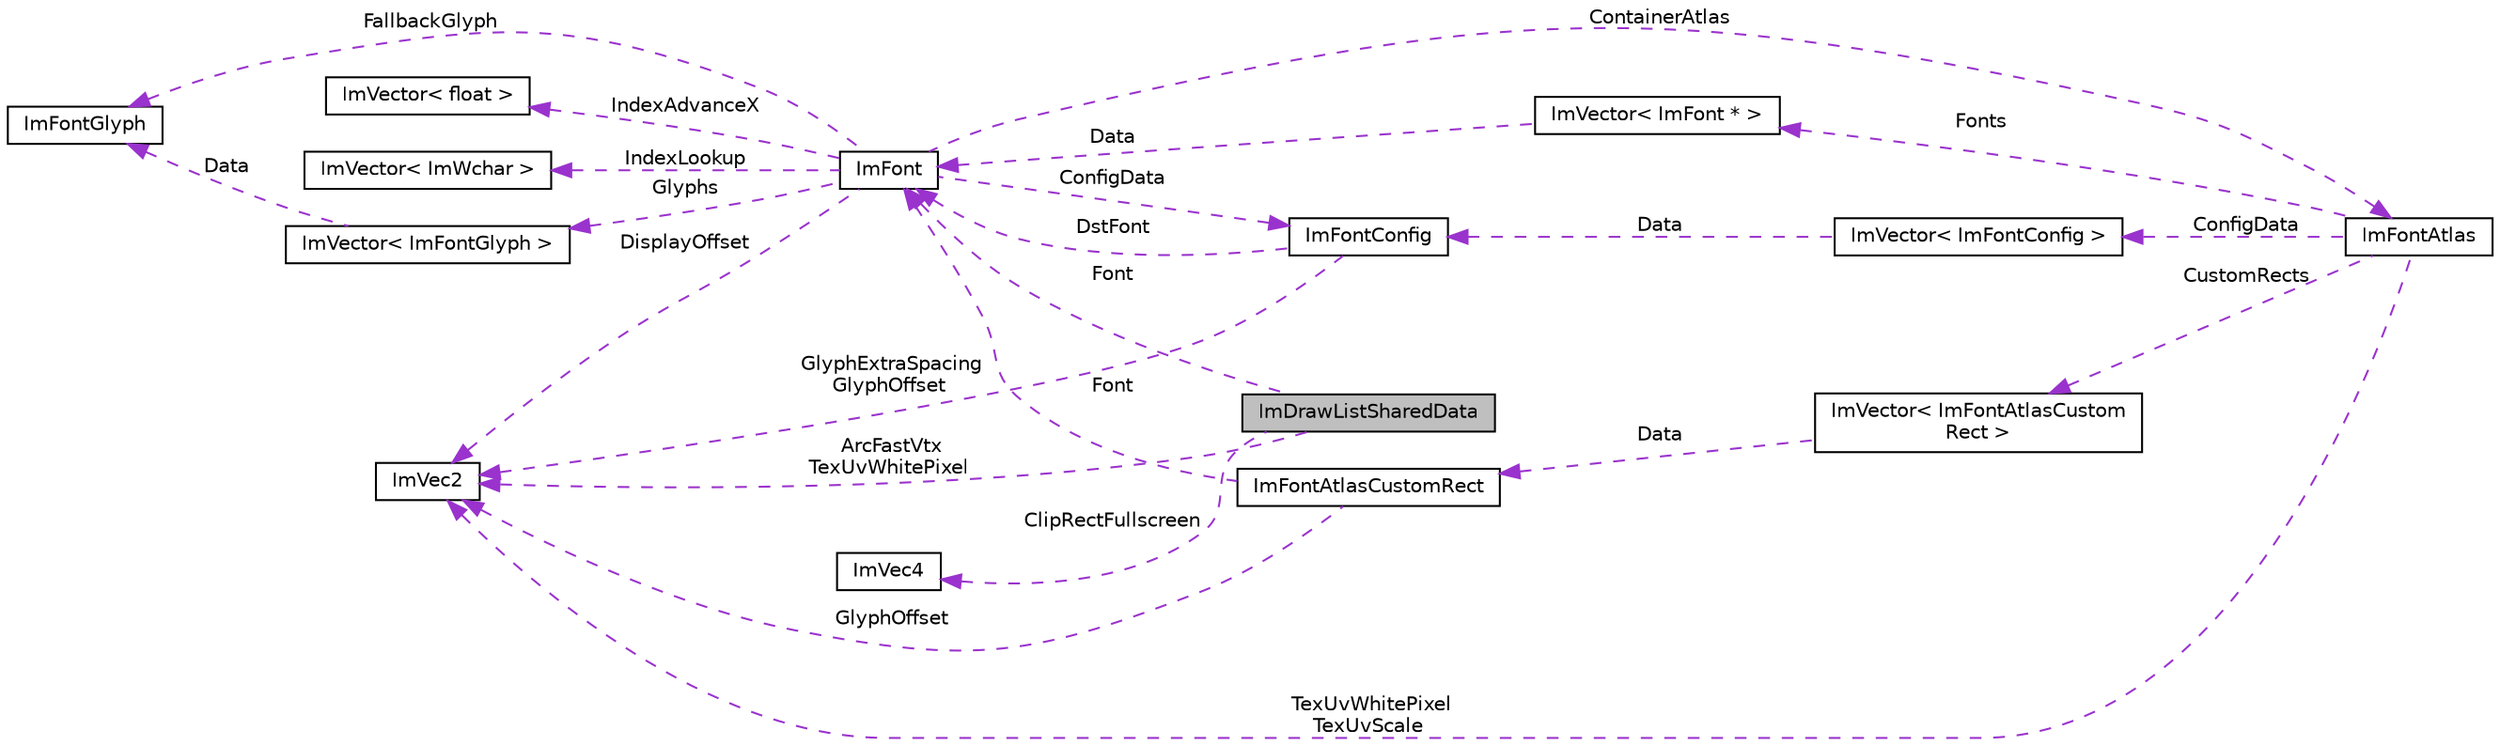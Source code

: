 digraph "ImDrawListSharedData"
{
 // LATEX_PDF_SIZE
  edge [fontname="Helvetica",fontsize="10",labelfontname="Helvetica",labelfontsize="10"];
  node [fontname="Helvetica",fontsize="10",shape=record];
  rankdir="LR";
  Node1 [label="ImDrawListSharedData",height=0.2,width=0.4,color="black", fillcolor="grey75", style="filled", fontcolor="black",tooltip=" "];
  Node2 -> Node1 [dir="back",color="darkorchid3",fontsize="10",style="dashed",label=" ArcFastVtx\nTexUvWhitePixel" ,fontname="Helvetica"];
  Node2 [label="ImVec2",height=0.2,width=0.4,color="black", fillcolor="white", style="filled",URL="$struct_im_vec2.html",tooltip=" "];
  Node3 -> Node1 [dir="back",color="darkorchid3",fontsize="10",style="dashed",label=" ClipRectFullscreen" ,fontname="Helvetica"];
  Node3 [label="ImVec4",height=0.2,width=0.4,color="black", fillcolor="white", style="filled",URL="$struct_im_vec4.html",tooltip=" "];
  Node4 -> Node1 [dir="back",color="darkorchid3",fontsize="10",style="dashed",label=" Font" ,fontname="Helvetica"];
  Node4 [label="ImFont",height=0.2,width=0.4,color="black", fillcolor="white", style="filled",URL="$struct_im_font.html",tooltip=" "];
  Node5 -> Node4 [dir="back",color="darkorchid3",fontsize="10",style="dashed",label=" Glyphs" ,fontname="Helvetica"];
  Node5 [label="ImVector\< ImFontGlyph \>",height=0.2,width=0.4,color="black", fillcolor="white", style="filled",URL="$struct_im_vector.html",tooltip=" "];
  Node6 -> Node5 [dir="back",color="darkorchid3",fontsize="10",style="dashed",label=" Data" ,fontname="Helvetica"];
  Node6 [label="ImFontGlyph",height=0.2,width=0.4,color="black", fillcolor="white", style="filled",URL="$struct_im_font_glyph.html",tooltip=" "];
  Node2 -> Node4 [dir="back",color="darkorchid3",fontsize="10",style="dashed",label=" DisplayOffset" ,fontname="Helvetica"];
  Node7 -> Node4 [dir="back",color="darkorchid3",fontsize="10",style="dashed",label=" ConfigData" ,fontname="Helvetica"];
  Node7 [label="ImFontConfig",height=0.2,width=0.4,color="black", fillcolor="white", style="filled",URL="$struct_im_font_config.html",tooltip=" "];
  Node2 -> Node7 [dir="back",color="darkorchid3",fontsize="10",style="dashed",label=" GlyphExtraSpacing\nGlyphOffset" ,fontname="Helvetica"];
  Node4 -> Node7 [dir="back",color="darkorchid3",fontsize="10",style="dashed",label=" DstFont" ,fontname="Helvetica"];
  Node6 -> Node4 [dir="back",color="darkorchid3",fontsize="10",style="dashed",label=" FallbackGlyph" ,fontname="Helvetica"];
  Node8 -> Node4 [dir="back",color="darkorchid3",fontsize="10",style="dashed",label=" ContainerAtlas" ,fontname="Helvetica"];
  Node8 [label="ImFontAtlas",height=0.2,width=0.4,color="black", fillcolor="white", style="filled",URL="$struct_im_font_atlas.html",tooltip=" "];
  Node9 -> Node8 [dir="back",color="darkorchid3",fontsize="10",style="dashed",label=" Fonts" ,fontname="Helvetica"];
  Node9 [label="ImVector\< ImFont * \>",height=0.2,width=0.4,color="black", fillcolor="white", style="filled",URL="$struct_im_vector.html",tooltip=" "];
  Node4 -> Node9 [dir="back",color="darkorchid3",fontsize="10",style="dashed",label=" Data" ,fontname="Helvetica"];
  Node2 -> Node8 [dir="back",color="darkorchid3",fontsize="10",style="dashed",label=" TexUvWhitePixel\nTexUvScale" ,fontname="Helvetica"];
  Node10 -> Node8 [dir="back",color="darkorchid3",fontsize="10",style="dashed",label=" ConfigData" ,fontname="Helvetica"];
  Node10 [label="ImVector\< ImFontConfig \>",height=0.2,width=0.4,color="black", fillcolor="white", style="filled",URL="$struct_im_vector.html",tooltip=" "];
  Node7 -> Node10 [dir="back",color="darkorchid3",fontsize="10",style="dashed",label=" Data" ,fontname="Helvetica"];
  Node11 -> Node8 [dir="back",color="darkorchid3",fontsize="10",style="dashed",label=" CustomRects" ,fontname="Helvetica"];
  Node11 [label="ImVector\< ImFontAtlasCustom\lRect \>",height=0.2,width=0.4,color="black", fillcolor="white", style="filled",URL="$struct_im_vector.html",tooltip=" "];
  Node12 -> Node11 [dir="back",color="darkorchid3",fontsize="10",style="dashed",label=" Data" ,fontname="Helvetica"];
  Node12 [label="ImFontAtlasCustomRect",height=0.2,width=0.4,color="black", fillcolor="white", style="filled",URL="$struct_im_font_atlas_custom_rect.html",tooltip=" "];
  Node2 -> Node12 [dir="back",color="darkorchid3",fontsize="10",style="dashed",label=" GlyphOffset" ,fontname="Helvetica"];
  Node4 -> Node12 [dir="back",color="darkorchid3",fontsize="10",style="dashed",label=" Font" ,fontname="Helvetica"];
  Node13 -> Node4 [dir="back",color="darkorchid3",fontsize="10",style="dashed",label=" IndexAdvanceX" ,fontname="Helvetica"];
  Node13 [label="ImVector\< float \>",height=0.2,width=0.4,color="black", fillcolor="white", style="filled",URL="$struct_im_vector.html",tooltip=" "];
  Node14 -> Node4 [dir="back",color="darkorchid3",fontsize="10",style="dashed",label=" IndexLookup" ,fontname="Helvetica"];
  Node14 [label="ImVector\< ImWchar \>",height=0.2,width=0.4,color="black", fillcolor="white", style="filled",URL="$struct_im_vector.html",tooltip=" "];
}
